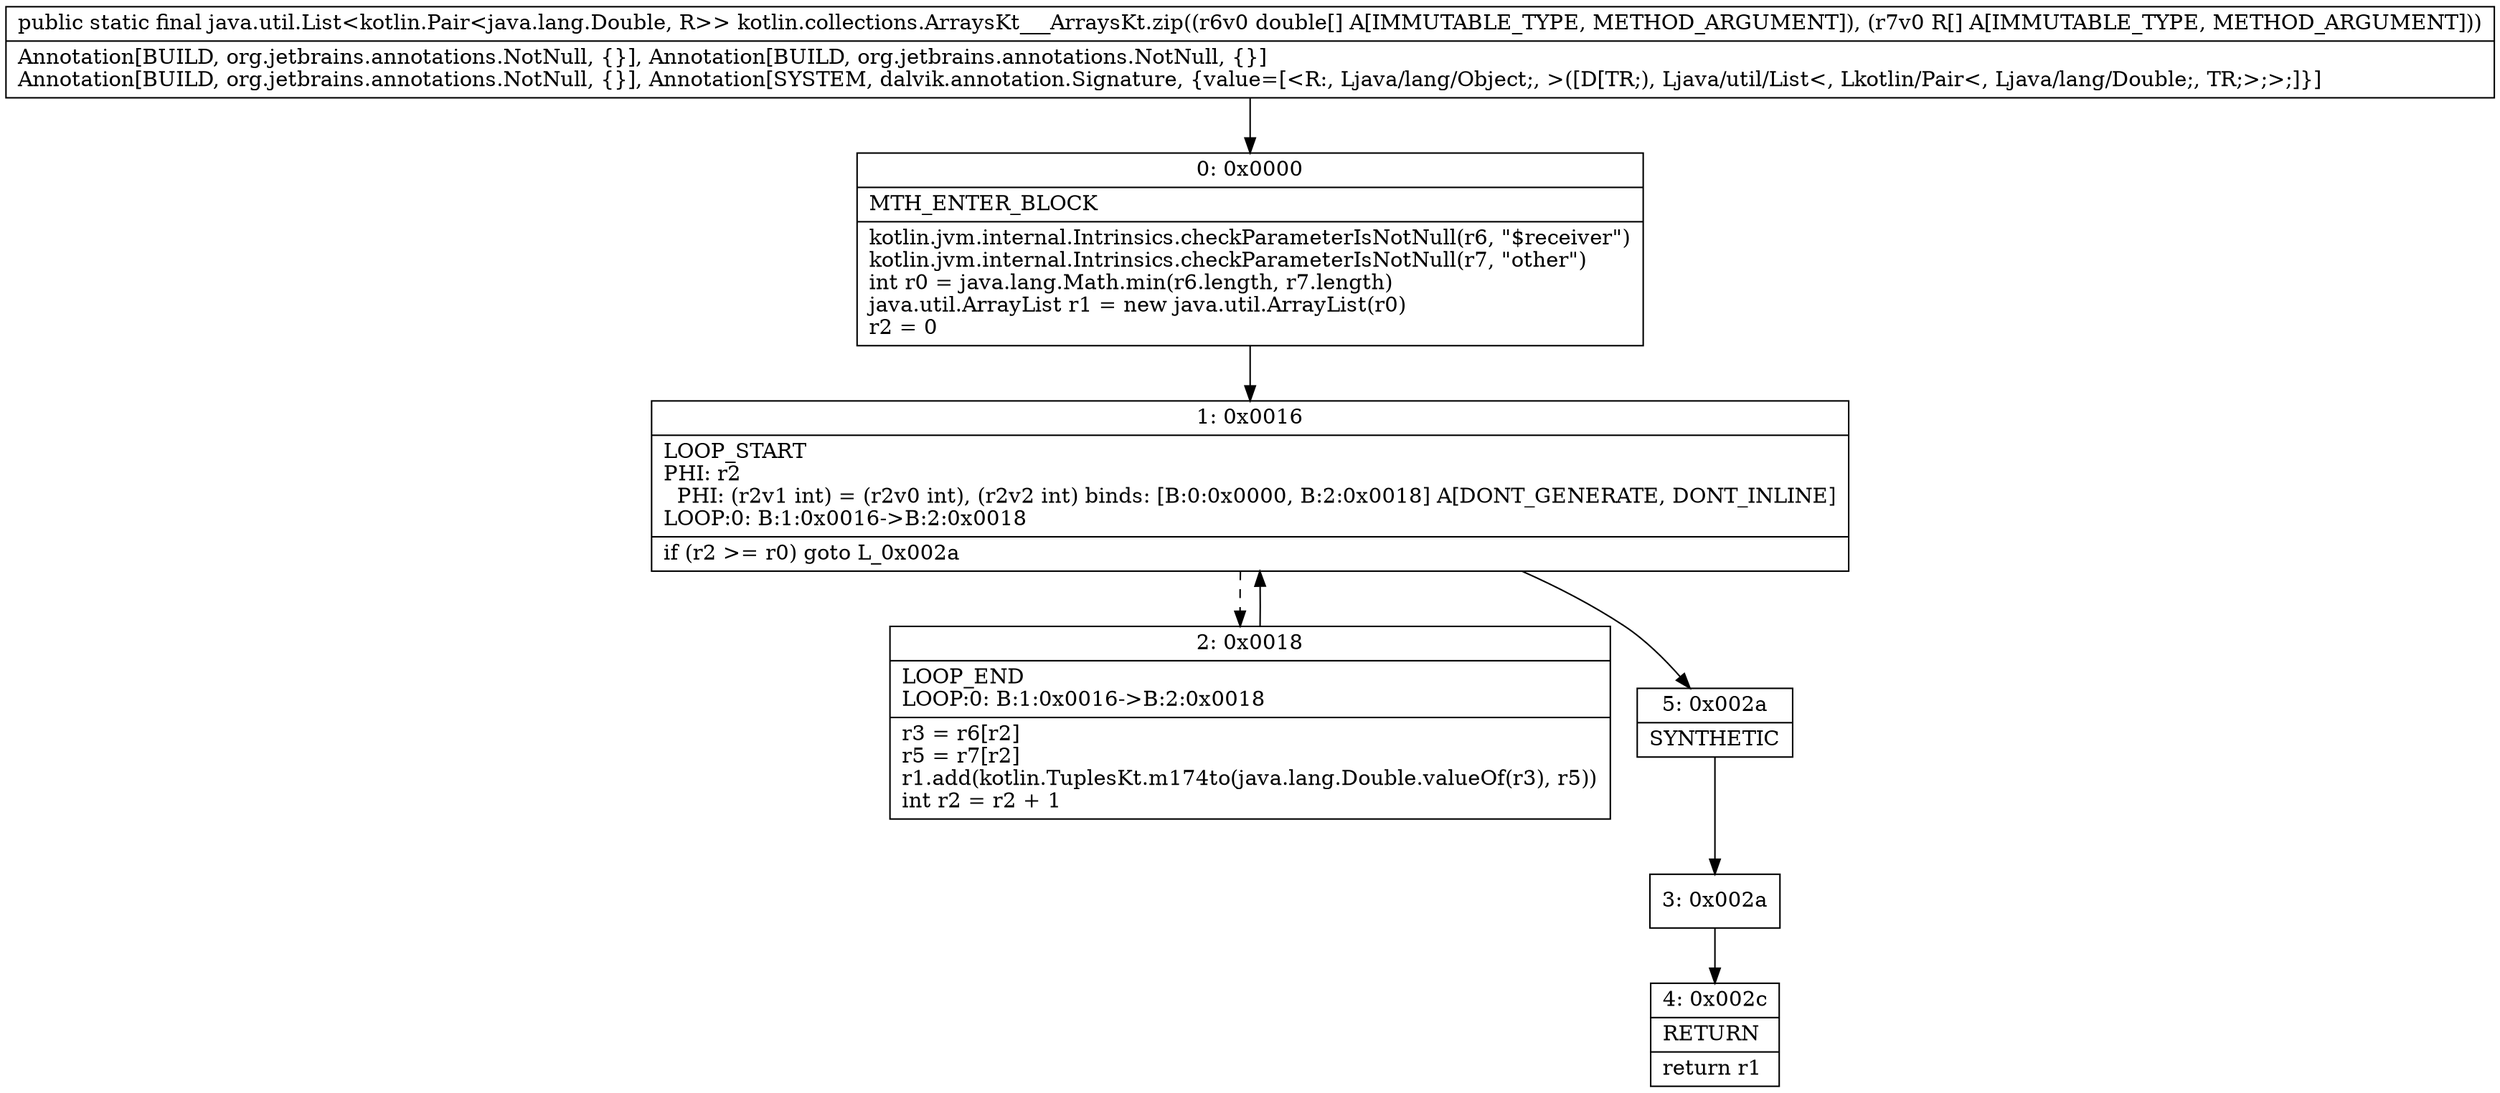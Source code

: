 digraph "CFG forkotlin.collections.ArraysKt___ArraysKt.zip([D[Ljava\/lang\/Object;)Ljava\/util\/List;" {
Node_0 [shape=record,label="{0\:\ 0x0000|MTH_ENTER_BLOCK\l|kotlin.jvm.internal.Intrinsics.checkParameterIsNotNull(r6, \"$receiver\")\lkotlin.jvm.internal.Intrinsics.checkParameterIsNotNull(r7, \"other\")\lint r0 = java.lang.Math.min(r6.length, r7.length)\ljava.util.ArrayList r1 = new java.util.ArrayList(r0)\lr2 = 0\l}"];
Node_1 [shape=record,label="{1\:\ 0x0016|LOOP_START\lPHI: r2 \l  PHI: (r2v1 int) = (r2v0 int), (r2v2 int) binds: [B:0:0x0000, B:2:0x0018] A[DONT_GENERATE, DONT_INLINE]\lLOOP:0: B:1:0x0016\-\>B:2:0x0018\l|if (r2 \>= r0) goto L_0x002a\l}"];
Node_2 [shape=record,label="{2\:\ 0x0018|LOOP_END\lLOOP:0: B:1:0x0016\-\>B:2:0x0018\l|r3 = r6[r2]\lr5 = r7[r2]\lr1.add(kotlin.TuplesKt.m174to(java.lang.Double.valueOf(r3), r5))\lint r2 = r2 + 1\l}"];
Node_3 [shape=record,label="{3\:\ 0x002a}"];
Node_4 [shape=record,label="{4\:\ 0x002c|RETURN\l|return r1\l}"];
Node_5 [shape=record,label="{5\:\ 0x002a|SYNTHETIC\l}"];
MethodNode[shape=record,label="{public static final java.util.List\<kotlin.Pair\<java.lang.Double, R\>\> kotlin.collections.ArraysKt___ArraysKt.zip((r6v0 double[] A[IMMUTABLE_TYPE, METHOD_ARGUMENT]), (r7v0 R[] A[IMMUTABLE_TYPE, METHOD_ARGUMENT]))  | Annotation[BUILD, org.jetbrains.annotations.NotNull, \{\}], Annotation[BUILD, org.jetbrains.annotations.NotNull, \{\}]\lAnnotation[BUILD, org.jetbrains.annotations.NotNull, \{\}], Annotation[SYSTEM, dalvik.annotation.Signature, \{value=[\<R:, Ljava\/lang\/Object;, \>([D[TR;), Ljava\/util\/List\<, Lkotlin\/Pair\<, Ljava\/lang\/Double;, TR;\>;\>;]\}]\l}"];
MethodNode -> Node_0;
Node_0 -> Node_1;
Node_1 -> Node_2[style=dashed];
Node_1 -> Node_5;
Node_2 -> Node_1;
Node_3 -> Node_4;
Node_5 -> Node_3;
}

